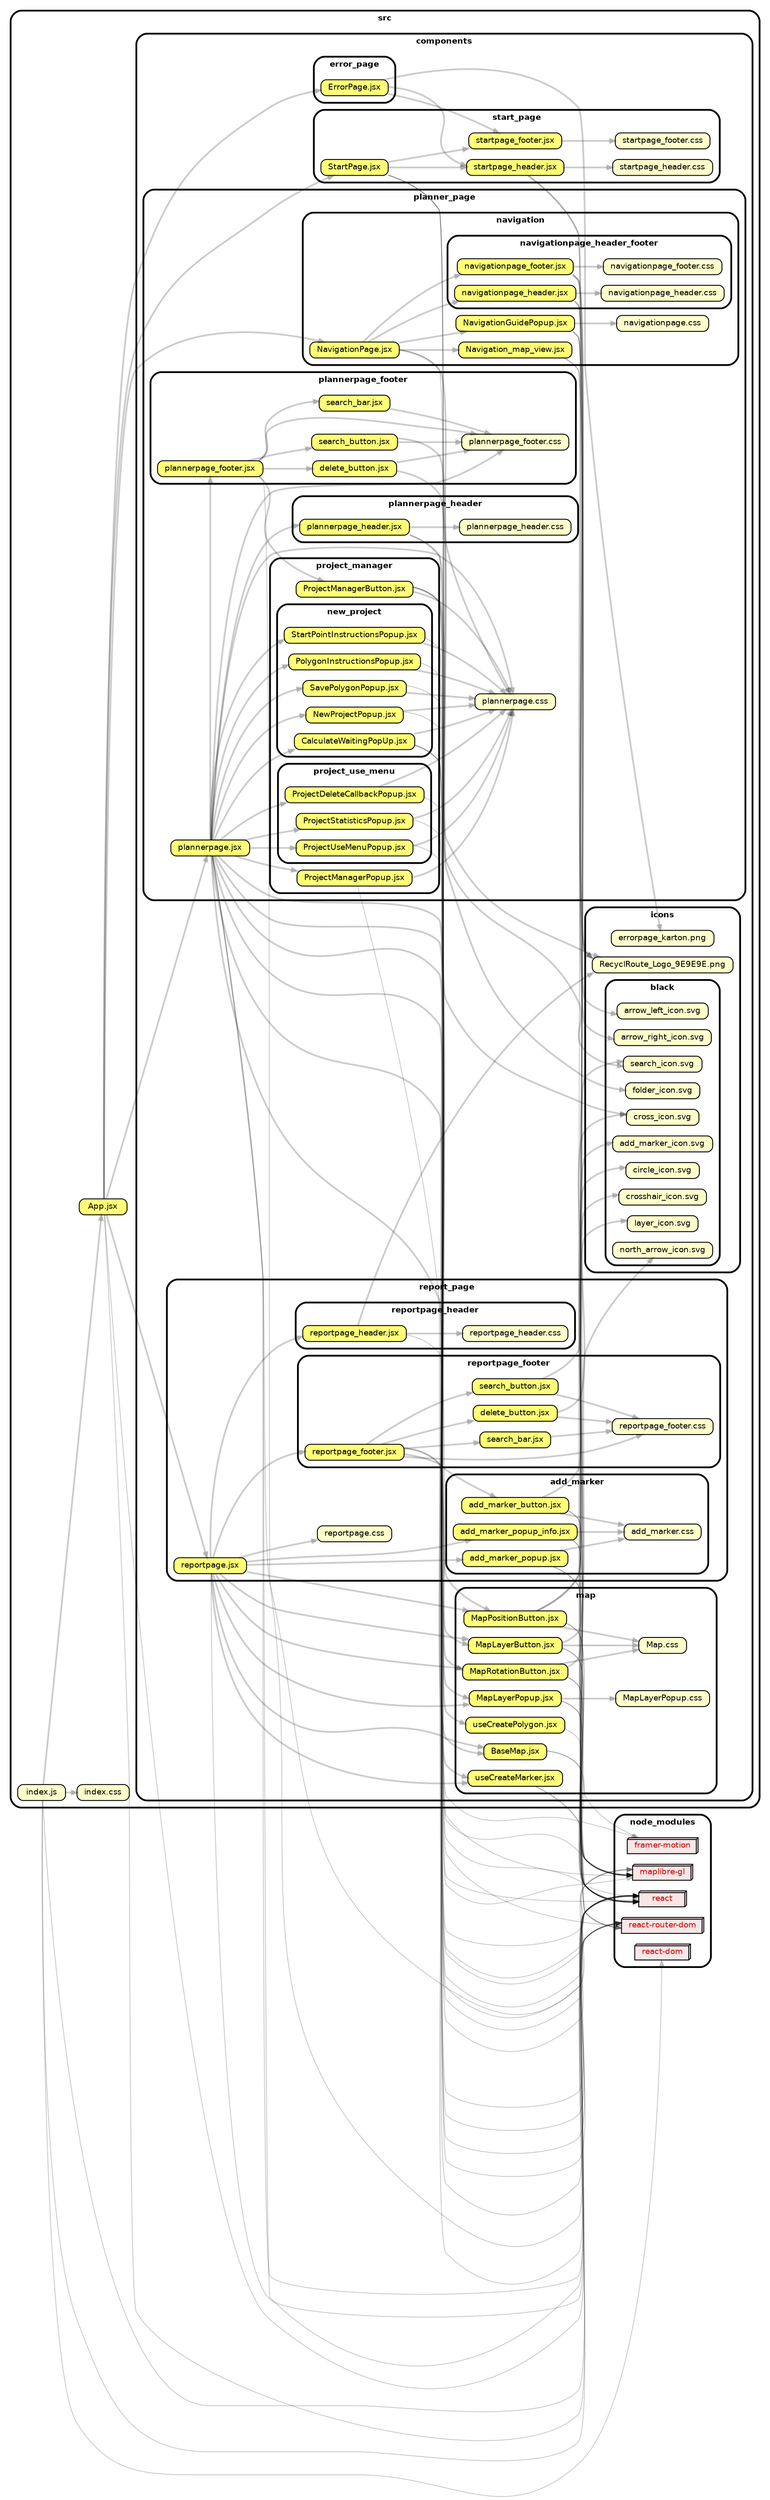 strict digraph "dependency-cruiser output"{
    rankdir="LR" splines="true" overlap="false" nodesep="0.16" ranksep="0.18" fontname="Helvetica-bold" fontsize="9" style="rounded,bold,filled" fillcolor="#ffffff" compound="true"
    node [shape="box" style="rounded, filled" height="0.2" color="black" fillcolor="#ffffcc" fontcolor="black" fontname="Helvetica" fontsize="9"]
    edge [arrowhead="normal" arrowsize="0.6" penwidth="2.0" color="#00000033" fontname="Helvetica" fontsize="9"]

    subgraph "cluster_node_modules" {label="node_modules" "node_modules/framer-motion" [label=<framer-motion> tooltip="framer-motion" URL="https://www.npmjs.com/package/framer-motion" shape="box3d" fillcolor="#c40b0a1a" fontcolor="#c40b0a"] }
    subgraph "cluster_node_modules" {label="node_modules" "node_modules/maplibre-gl" [label=<maplibre-gl> tooltip="maplibre-gl" URL="https://www.npmjs.com/package/maplibre-gl" shape="box3d" fillcolor="#c40b0a1a" fontcolor="#c40b0a"] }
    subgraph "cluster_node_modules" {label="node_modules" "node_modules/react" [label=<react> tooltip="react" URL="https://www.npmjs.com/package/react" shape="box3d" fillcolor="#c40b0a1a" fontcolor="#c40b0a"] }
    subgraph "cluster_node_modules" {label="node_modules" "node_modules/react-dom" [label=<react-dom> tooltip="react-dom" URL="https://www.npmjs.com/package/react-dom" shape="box3d" fillcolor="#c40b0a1a" fontcolor="#c40b0a"] }
    subgraph "cluster_node_modules" {label="node_modules" "node_modules/react-router-dom" [label=<react-router-dom> tooltip="react-router-dom" URL="https://www.npmjs.com/package/react-router-dom" shape="box3d" fillcolor="#c40b0a1a" fontcolor="#c40b0a"] }
    subgraph "cluster_src" {label="src" "src/App.jsx" [label=<App.jsx> tooltip="App.jsx" URL="src/App.jsx" fillcolor="#ffff77"] }
    "src/App.jsx" -> "src/components/error_page/ErrorPage.jsx"
    "src/App.jsx" -> "src/components/planner_page/navigation/NavigationPage.jsx"
    "src/App.jsx" -> "src/components/planner_page/plannerpage.jsx"
    "src/App.jsx" -> "src/components/report_page/reportpage.jsx"
    "src/App.jsx" -> "src/components/start_page/StartPage.jsx"
    "src/App.jsx" -> "node_modules/react" [penwidth="1.0"]
    "src/App.jsx" -> "node_modules/react-router-dom" [penwidth="1.0"]
    subgraph "cluster_src" {label="src" subgraph "cluster_src/components" {label="components" subgraph "cluster_src/components/error_page" {label="error_page" "src/components/error_page/ErrorPage.jsx" [label=<ErrorPage.jsx> tooltip="ErrorPage.jsx" URL="src/components/error_page/ErrorPage.jsx" fillcolor="#ffff77"] } } }
    "src/components/error_page/ErrorPage.jsx" -> "src/components/icons/errorpage_karton.png"
    "src/components/error_page/ErrorPage.jsx" -> "src/components/start_page/startpage_footer.jsx"
    "src/components/error_page/ErrorPage.jsx" -> "src/components/start_page/startpage_header.jsx"
    subgraph "cluster_src" {label="src" subgraph "cluster_src/components" {label="components" subgraph "cluster_src/components/icons" {label="icons" "src/components/icons/RecyclRoute_Logo_9E9E9E.png" [label=<RecyclRoute_Logo_9E9E9E.png> tooltip="RecyclRoute_Logo_9E9E9E.png" URL="src/components/icons/RecyclRoute_Logo_9E9E9E.png" ] } } }
    subgraph "cluster_src" {label="src" subgraph "cluster_src/components" {label="components" subgraph "cluster_src/components/icons" {label="icons" subgraph "cluster_src/components/icons/black" {label="black" "src/components/icons/black/add_marker_icon.svg" [label=<add_marker_icon.svg> tooltip="add_marker_icon.svg" URL="src/components/icons/black/add_marker_icon.svg" ] } } } }
    subgraph "cluster_src" {label="src" subgraph "cluster_src/components" {label="components" subgraph "cluster_src/components/icons" {label="icons" subgraph "cluster_src/components/icons/black" {label="black" "src/components/icons/black/arrow_left_icon.svg" [label=<arrow_left_icon.svg> tooltip="arrow_left_icon.svg" URL="src/components/icons/black/arrow_left_icon.svg" ] } } } }
    subgraph "cluster_src" {label="src" subgraph "cluster_src/components" {label="components" subgraph "cluster_src/components/icons" {label="icons" subgraph "cluster_src/components/icons/black" {label="black" "src/components/icons/black/arrow_right_icon.svg" [label=<arrow_right_icon.svg> tooltip="arrow_right_icon.svg" URL="src/components/icons/black/arrow_right_icon.svg" ] } } } }
    subgraph "cluster_src" {label="src" subgraph "cluster_src/components" {label="components" subgraph "cluster_src/components/icons" {label="icons" subgraph "cluster_src/components/icons/black" {label="black" "src/components/icons/black/circle_icon.svg" [label=<circle_icon.svg> tooltip="circle_icon.svg" URL="src/components/icons/black/circle_icon.svg" ] } } } }
    subgraph "cluster_src" {label="src" subgraph "cluster_src/components" {label="components" subgraph "cluster_src/components/icons" {label="icons" subgraph "cluster_src/components/icons/black" {label="black" "src/components/icons/black/cross_icon.svg" [label=<cross_icon.svg> tooltip="cross_icon.svg" URL="src/components/icons/black/cross_icon.svg" ] } } } }
    subgraph "cluster_src" {label="src" subgraph "cluster_src/components" {label="components" subgraph "cluster_src/components/icons" {label="icons" subgraph "cluster_src/components/icons/black" {label="black" "src/components/icons/black/crosshair_icon.svg" [label=<crosshair_icon.svg> tooltip="crosshair_icon.svg" URL="src/components/icons/black/crosshair_icon.svg" ] } } } }
    subgraph "cluster_src" {label="src" subgraph "cluster_src/components" {label="components" subgraph "cluster_src/components/icons" {label="icons" subgraph "cluster_src/components/icons/black" {label="black" "src/components/icons/black/folder_icon.svg" [label=<folder_icon.svg> tooltip="folder_icon.svg" URL="src/components/icons/black/folder_icon.svg" ] } } } }
    subgraph "cluster_src" {label="src" subgraph "cluster_src/components" {label="components" subgraph "cluster_src/components/icons" {label="icons" subgraph "cluster_src/components/icons/black" {label="black" "src/components/icons/black/layer_icon.svg" [label=<layer_icon.svg> tooltip="layer_icon.svg" URL="src/components/icons/black/layer_icon.svg" ] } } } }
    subgraph "cluster_src" {label="src" subgraph "cluster_src/components" {label="components" subgraph "cluster_src/components/icons" {label="icons" subgraph "cluster_src/components/icons/black" {label="black" "src/components/icons/black/north_arrow_icon.svg" [label=<north_arrow_icon.svg> tooltip="north_arrow_icon.svg" URL="src/components/icons/black/north_arrow_icon.svg" ] } } } }
    subgraph "cluster_src" {label="src" subgraph "cluster_src/components" {label="components" subgraph "cluster_src/components/icons" {label="icons" subgraph "cluster_src/components/icons/black" {label="black" "src/components/icons/black/search_icon.svg" [label=<search_icon.svg> tooltip="search_icon.svg" URL="src/components/icons/black/search_icon.svg" ] } } } }
    subgraph "cluster_src" {label="src" subgraph "cluster_src/components" {label="components" subgraph "cluster_src/components/icons" {label="icons" "src/components/icons/errorpage_karton.png" [label=<errorpage_karton.png> tooltip="errorpage_karton.png" URL="src/components/icons/errorpage_karton.png" ] } } }
    subgraph "cluster_src" {label="src" subgraph "cluster_src/components" {label="components" subgraph "cluster_src/components/map" {label="map" "src/components/map/BaseMap.jsx" [label=<BaseMap.jsx> tooltip="BaseMap.jsx" URL="src/components/map/BaseMap.jsx" fillcolor="#ffff77"] } } }
    "src/components/map/BaseMap.jsx" -> "node_modules/maplibre-gl" [penwidth="1.0"]
    "src/components/map/BaseMap.jsx" -> "node_modules/react" [penwidth="1.0"]
    subgraph "cluster_src" {label="src" subgraph "cluster_src/components" {label="components" subgraph "cluster_src/components/map" {label="map" "src/components/map/Map.css" [label=<Map.css> tooltip="Map.css" URL="src/components/map/Map.css" ] } } }
    subgraph "cluster_src" {label="src" subgraph "cluster_src/components" {label="components" subgraph "cluster_src/components/map" {label="map" "src/components/map/MapLayerButton.jsx" [label=<MapLayerButton.jsx> tooltip="MapLayerButton.jsx" URL="src/components/map/MapLayerButton.jsx" fillcolor="#ffff77"] } } }
    "src/components/map/MapLayerButton.jsx" -> "src/components/icons/black/layer_icon.svg"
    "src/components/map/MapLayerButton.jsx" -> "src/components/map/Map.css"
    "src/components/map/MapLayerButton.jsx" -> "node_modules/maplibre-gl" [penwidth="1.0"]
    "src/components/map/MapLayerButton.jsx" -> "node_modules/react" [penwidth="1.0"]
    subgraph "cluster_src" {label="src" subgraph "cluster_src/components" {label="components" subgraph "cluster_src/components/map" {label="map" "src/components/map/MapLayerPopup.css" [label=<MapLayerPopup.css> tooltip="MapLayerPopup.css" URL="src/components/map/MapLayerPopup.css" ] } } }
    subgraph "cluster_src" {label="src" subgraph "cluster_src/components" {label="components" subgraph "cluster_src/components/map" {label="map" "src/components/map/MapLayerPopup.jsx" [label=<MapLayerPopup.jsx> tooltip="MapLayerPopup.jsx" URL="src/components/map/MapLayerPopup.jsx" fillcolor="#ffff77"] } } }
    "src/components/map/MapLayerPopup.jsx" -> "src/components/map/MapLayerPopup.css"
    "src/components/map/MapLayerPopup.jsx" -> "node_modules/maplibre-gl" [penwidth="1.0"]
    "src/components/map/MapLayerPopup.jsx" -> "node_modules/react" [penwidth="1.0"]
    subgraph "cluster_src" {label="src" subgraph "cluster_src/components" {label="components" subgraph "cluster_src/components/map" {label="map" "src/components/map/MapPositionButton.jsx" [label=<MapPositionButton.jsx> tooltip="MapPositionButton.jsx" URL="src/components/map/MapPositionButton.jsx" fillcolor="#ffff77"] } } }
    "src/components/map/MapPositionButton.jsx" -> "src/components/icons/black/circle_icon.svg"
    "src/components/map/MapPositionButton.jsx" -> "src/components/icons/black/crosshair_icon.svg"
    "src/components/map/MapPositionButton.jsx" -> "src/components/map/Map.css"
    "src/components/map/MapPositionButton.jsx" -> "node_modules/maplibre-gl" [penwidth="1.0"]
    "src/components/map/MapPositionButton.jsx" -> "node_modules/react" [penwidth="1.0"]
    subgraph "cluster_src" {label="src" subgraph "cluster_src/components" {label="components" subgraph "cluster_src/components/map" {label="map" "src/components/map/MapRotationButton.jsx" [label=<MapRotationButton.jsx> tooltip="MapRotationButton.jsx" URL="src/components/map/MapRotationButton.jsx" fillcolor="#ffff77"] } } }
    "src/components/map/MapRotationButton.jsx" -> "src/components/icons/black/north_arrow_icon.svg"
    "src/components/map/MapRotationButton.jsx" -> "src/components/map/Map.css"
    "src/components/map/MapRotationButton.jsx" -> "node_modules/maplibre-gl" [penwidth="1.0"]
    "src/components/map/MapRotationButton.jsx" -> "node_modules/react" [penwidth="1.0"]
    subgraph "cluster_src" {label="src" subgraph "cluster_src/components" {label="components" subgraph "cluster_src/components/map" {label="map" "src/components/map/useCreateMarker.jsx" [label=<useCreateMarker.jsx> tooltip="useCreateMarker.jsx" URL="src/components/map/useCreateMarker.jsx" fillcolor="#ffff77"] } } }
    "src/components/map/useCreateMarker.jsx" -> "node_modules/maplibre-gl" [penwidth="1.0"]
    "src/components/map/useCreateMarker.jsx" -> "node_modules/react" [penwidth="1.0"]
    subgraph "cluster_src" {label="src" subgraph "cluster_src/components" {label="components" subgraph "cluster_src/components/map" {label="map" "src/components/map/useCreatePolygon.jsx" [label=<useCreatePolygon.jsx> tooltip="useCreatePolygon.jsx" URL="src/components/map/useCreatePolygon.jsx" fillcolor="#ffff77"] } } }
    "src/components/map/useCreatePolygon.jsx" -> "node_modules/react" [penwidth="1.0"]
    subgraph "cluster_src" {label="src" subgraph "cluster_src/components" {label="components" subgraph "cluster_src/components/planner_page" {label="planner_page" subgraph "cluster_src/components/planner_page/navigation" {label="navigation" "src/components/planner_page/navigation/NavigationGuidePopup.jsx" [label=<NavigationGuidePopup.jsx> tooltip="NavigationGuidePopup.jsx" URL="src/components/planner_page/navigation/NavigationGuidePopup.jsx" fillcolor="#ffff77"] } } } }
    "src/components/planner_page/navigation/NavigationGuidePopup.jsx" -> "src/components/planner_page/navigation/navigationpage.css"
    "src/components/planner_page/navigation/NavigationGuidePopup.jsx" -> "node_modules/framer-motion" [penwidth="1.0"]
    "src/components/planner_page/navigation/NavigationGuidePopup.jsx" -> "node_modules/react" [penwidth="1.0"]
    "src/components/planner_page/navigation/NavigationGuidePopup.jsx" -> "node_modules/react-router-dom" [penwidth="1.0"]
    subgraph "cluster_src" {label="src" subgraph "cluster_src/components" {label="components" subgraph "cluster_src/components/planner_page" {label="planner_page" subgraph "cluster_src/components/planner_page/navigation" {label="navigation" "src/components/planner_page/navigation/NavigationPage.jsx" [label=<NavigationPage.jsx> tooltip="NavigationPage.jsx" URL="src/components/planner_page/navigation/NavigationPage.jsx" fillcolor="#ffff77"] } } } }
    "src/components/planner_page/navigation/NavigationPage.jsx" -> "src/components/planner_page/plannerpage.css"
    "src/components/planner_page/navigation/NavigationPage.jsx" -> "src/components/planner_page/navigation/Navigation_map_view.jsx"
    "src/components/planner_page/navigation/NavigationPage.jsx" -> "src/components/planner_page/navigation/NavigationGuidePopup.jsx"
    "src/components/planner_page/navigation/NavigationPage.jsx" -> "src/components/planner_page/navigation/navigationpage_header_footer/navigationpage_footer.jsx"
    "src/components/planner_page/navigation/NavigationPage.jsx" -> "src/components/planner_page/navigation/navigationpage_header_footer/navigationpage_header.jsx"
    "src/components/planner_page/navigation/NavigationPage.jsx" -> "node_modules/react" [penwidth="1.0"]
    subgraph "cluster_src" {label="src" subgraph "cluster_src/components" {label="components" subgraph "cluster_src/components/planner_page" {label="planner_page" subgraph "cluster_src/components/planner_page/navigation" {label="navigation" "src/components/planner_page/navigation/Navigation_map_view.jsx" [label=<Navigation_map_view.jsx> tooltip="Navigation_map_view.jsx" URL="src/components/planner_page/navigation/Navigation_map_view.jsx" fillcolor="#ffff77"] } } } }
    "src/components/planner_page/navigation/Navigation_map_view.jsx" -> "node_modules/maplibre-gl" [penwidth="1.0"]
    "src/components/planner_page/navigation/Navigation_map_view.jsx" -> "node_modules/react" [penwidth="1.0"]
    subgraph "cluster_src" {label="src" subgraph "cluster_src/components" {label="components" subgraph "cluster_src/components/planner_page" {label="planner_page" subgraph "cluster_src/components/planner_page/navigation" {label="navigation" "src/components/planner_page/navigation/navigationpage.css" [label=<navigationpage.css> tooltip="navigationpage.css" URL="src/components/planner_page/navigation/navigationpage.css" ] } } } }
    subgraph "cluster_src" {label="src" subgraph "cluster_src/components" {label="components" subgraph "cluster_src/components/planner_page" {label="planner_page" subgraph "cluster_src/components/planner_page/navigation" {label="navigation" subgraph "cluster_src/components/planner_page/navigation/navigationpage_header_footer" {label="navigationpage_header_footer" "src/components/planner_page/navigation/navigationpage_header_footer/navigationpage_footer.css" [label=<navigationpage_footer.css> tooltip="navigationpage_footer.css" URL="src/components/planner_page/navigation/navigationpage_header_footer/navigationpage_footer.css" ] } } } } }
    subgraph "cluster_src" {label="src" subgraph "cluster_src/components" {label="components" subgraph "cluster_src/components/planner_page" {label="planner_page" subgraph "cluster_src/components/planner_page/navigation" {label="navigation" subgraph "cluster_src/components/planner_page/navigation/navigationpage_header_footer" {label="navigationpage_header_footer" "src/components/planner_page/navigation/navigationpage_header_footer/navigationpage_footer.jsx" [label=<navigationpage_footer.jsx> tooltip="navigationpage_footer.jsx" URL="src/components/planner_page/navigation/navigationpage_header_footer/navigationpage_footer.jsx" fillcolor="#ffff77"] } } } } }
    "src/components/planner_page/navigation/navigationpage_header_footer/navigationpage_footer.jsx" -> "src/components/icons/black/arrow_left_icon.svg"
    "src/components/planner_page/navigation/navigationpage_header_footer/navigationpage_footer.jsx" -> "src/components/icons/black/arrow_right_icon.svg"
    "src/components/planner_page/navigation/navigationpage_header_footer/navigationpage_footer.jsx" -> "src/components/planner_page/navigation/navigationpage_header_footer/navigationpage_footer.css"
    subgraph "cluster_src" {label="src" subgraph "cluster_src/components" {label="components" subgraph "cluster_src/components/planner_page" {label="planner_page" subgraph "cluster_src/components/planner_page/navigation" {label="navigation" subgraph "cluster_src/components/planner_page/navigation/navigationpage_header_footer" {label="navigationpage_header_footer" "src/components/planner_page/navigation/navigationpage_header_footer/navigationpage_header.css" [label=<navigationpage_header.css> tooltip="navigationpage_header.css" URL="src/components/planner_page/navigation/navigationpage_header_footer/navigationpage_header.css" ] } } } } }
    subgraph "cluster_src" {label="src" subgraph "cluster_src/components" {label="components" subgraph "cluster_src/components/planner_page" {label="planner_page" subgraph "cluster_src/components/planner_page/navigation" {label="navigation" subgraph "cluster_src/components/planner_page/navigation/navigationpage_header_footer" {label="navigationpage_header_footer" "src/components/planner_page/navigation/navigationpage_header_footer/navigationpage_header.jsx" [label=<navigationpage_header.jsx> tooltip="navigationpage_header.jsx" URL="src/components/planner_page/navigation/navigationpage_header_footer/navigationpage_header.jsx" fillcolor="#ffff77"] } } } } }
    "src/components/planner_page/navigation/navigationpage_header_footer/navigationpage_header.jsx" -> "src/components/icons/RecyclRoute_Logo_9E9E9E.png"
    "src/components/planner_page/navigation/navigationpage_header_footer/navigationpage_header.jsx" -> "src/components/planner_page/navigation/navigationpage_header_footer/navigationpage_header.css"
    "src/components/planner_page/navigation/navigationpage_header_footer/navigationpage_header.jsx" -> "node_modules/react-router-dom" [penwidth="1.0"]
    subgraph "cluster_src" {label="src" subgraph "cluster_src/components" {label="components" subgraph "cluster_src/components/planner_page" {label="planner_page" "src/components/planner_page/plannerpage.css" [label=<plannerpage.css> tooltip="plannerpage.css" URL="src/components/planner_page/plannerpage.css" ] } } }
    subgraph "cluster_src" {label="src" subgraph "cluster_src/components" {label="components" subgraph "cluster_src/components/planner_page" {label="planner_page" "src/components/planner_page/plannerpage.jsx" [label=<plannerpage.jsx> tooltip="plannerpage.jsx" URL="src/components/planner_page/plannerpage.jsx" fillcolor="#ffff77"] } } }
    "src/components/planner_page/plannerpage.jsx" -> "src/components/map/BaseMap.jsx"
    "src/components/planner_page/plannerpage.jsx" -> "src/components/map/MapLayerButton.jsx"
    "src/components/planner_page/plannerpage.jsx" -> "src/components/map/MapLayerPopup.jsx"
    "src/components/planner_page/plannerpage.jsx" -> "src/components/map/MapPositionButton.jsx"
    "src/components/planner_page/plannerpage.jsx" -> "src/components/map/MapRotationButton.jsx"
    "src/components/planner_page/plannerpage.jsx" -> "src/components/map/useCreatePolygon.jsx"
    "src/components/planner_page/plannerpage.jsx" -> "src/components/planner_page/plannerpage_footer/plannerpage_footer.css"
    "src/components/planner_page/plannerpage.jsx" -> "src/components/planner_page/plannerpage_footer/plannerpage_footer.jsx"
    "src/components/planner_page/plannerpage.jsx" -> "src/components/planner_page/plannerpage_header/plannerpage_header.jsx"
    "src/components/planner_page/plannerpage.jsx" -> "src/components/planner_page/plannerpage.css"
    "src/components/planner_page/plannerpage.jsx" -> "src/components/planner_page/project_manager/new_project/CalculateWaitingPopUp.jsx"
    "src/components/planner_page/plannerpage.jsx" -> "src/components/planner_page/project_manager/new_project/NewProjectPopup.jsx"
    "src/components/planner_page/plannerpage.jsx" -> "src/components/planner_page/project_manager/new_project/PolygonInstructionsPopup.jsx"
    "src/components/planner_page/plannerpage.jsx" -> "src/components/planner_page/project_manager/new_project/SavePolygonPopup.jsx"
    "src/components/planner_page/plannerpage.jsx" -> "src/components/planner_page/project_manager/new_project/StartPointInstructionsPopup.jsx"
    "src/components/planner_page/plannerpage.jsx" -> "src/components/planner_page/project_manager/project_use_menu/ProjectDeleteCallbackPopup.jsx"
    "src/components/planner_page/plannerpage.jsx" -> "src/components/planner_page/project_manager/project_use_menu/ProjectStatisticsPopup.jsx"
    "src/components/planner_page/plannerpage.jsx" -> "src/components/planner_page/project_manager/project_use_menu/ProjectUseMenuPopup.jsx"
    "src/components/planner_page/plannerpage.jsx" -> "src/components/planner_page/project_manager/ProjectManagerPopup.jsx"
    "src/components/planner_page/plannerpage.jsx" -> "node_modules/maplibre-gl" [penwidth="1.0"]
    "src/components/planner_page/plannerpage.jsx" -> "node_modules/react" [penwidth="1.0"]
    "src/components/planner_page/plannerpage.jsx" -> "node_modules/react-router-dom" [penwidth="1.0"]
    subgraph "cluster_src" {label="src" subgraph "cluster_src/components" {label="components" subgraph "cluster_src/components/planner_page" {label="planner_page" subgraph "cluster_src/components/planner_page/plannerpage_footer" {label="plannerpage_footer" "src/components/planner_page/plannerpage_footer/delete_button.jsx" [label=<delete_button.jsx> tooltip="delete_button.jsx" URL="src/components/planner_page/plannerpage_footer/delete_button.jsx" fillcolor="#ffff77"] } } } }
    "src/components/planner_page/plannerpage_footer/delete_button.jsx" -> "src/components/icons/black/cross_icon.svg"
    "src/components/planner_page/plannerpage_footer/delete_button.jsx" -> "src/components/planner_page/plannerpage_footer/plannerpage_footer.css"
    subgraph "cluster_src" {label="src" subgraph "cluster_src/components" {label="components" subgraph "cluster_src/components/planner_page" {label="planner_page" subgraph "cluster_src/components/planner_page/plannerpage_footer" {label="plannerpage_footer" "src/components/planner_page/plannerpage_footer/plannerpage_footer.css" [label=<plannerpage_footer.css> tooltip="plannerpage_footer.css" URL="src/components/planner_page/plannerpage_footer/plannerpage_footer.css" ] } } } }
    subgraph "cluster_src" {label="src" subgraph "cluster_src/components" {label="components" subgraph "cluster_src/components/planner_page" {label="planner_page" subgraph "cluster_src/components/planner_page/plannerpage_footer" {label="plannerpage_footer" "src/components/planner_page/plannerpage_footer/plannerpage_footer.jsx" [label=<plannerpage_footer.jsx> tooltip="plannerpage_footer.jsx" URL="src/components/planner_page/plannerpage_footer/plannerpage_footer.jsx" fillcolor="#ffff77"] } } } }
    "src/components/planner_page/plannerpage_footer/plannerpage_footer.jsx" -> "src/components/planner_page/project_manager/ProjectManagerButton.jsx"
    "src/components/planner_page/plannerpage_footer/plannerpage_footer.jsx" -> "src/components/planner_page/plannerpage_footer/delete_button.jsx"
    "src/components/planner_page/plannerpage_footer/plannerpage_footer.jsx" -> "src/components/planner_page/plannerpage_footer/plannerpage_footer.css"
    "src/components/planner_page/plannerpage_footer/plannerpage_footer.jsx" -> "src/components/planner_page/plannerpage_footer/search_bar.jsx"
    "src/components/planner_page/plannerpage_footer/plannerpage_footer.jsx" -> "src/components/planner_page/plannerpage_footer/search_button.jsx"
    "src/components/planner_page/plannerpage_footer/plannerpage_footer.jsx" -> "node_modules/react" [penwidth="1.0"]
    subgraph "cluster_src" {label="src" subgraph "cluster_src/components" {label="components" subgraph "cluster_src/components/planner_page" {label="planner_page" subgraph "cluster_src/components/planner_page/plannerpage_footer" {label="plannerpage_footer" "src/components/planner_page/plannerpage_footer/search_bar.jsx" [label=<search_bar.jsx> tooltip="search_bar.jsx" URL="src/components/planner_page/plannerpage_footer/search_bar.jsx" fillcolor="#ffff77"] } } } }
    "src/components/planner_page/plannerpage_footer/search_bar.jsx" -> "src/components/planner_page/plannerpage_footer/plannerpage_footer.css"
    subgraph "cluster_src" {label="src" subgraph "cluster_src/components" {label="components" subgraph "cluster_src/components/planner_page" {label="planner_page" subgraph "cluster_src/components/planner_page/plannerpage_footer" {label="plannerpage_footer" "src/components/planner_page/plannerpage_footer/search_button.jsx" [label=<search_button.jsx> tooltip="search_button.jsx" URL="src/components/planner_page/plannerpage_footer/search_button.jsx" fillcolor="#ffff77"] } } } }
    "src/components/planner_page/plannerpage_footer/search_button.jsx" -> "src/components/icons/black/search_icon.svg"
    "src/components/planner_page/plannerpage_footer/search_button.jsx" -> "src/components/planner_page/plannerpage_footer/plannerpage_footer.css"
    subgraph "cluster_src" {label="src" subgraph "cluster_src/components" {label="components" subgraph "cluster_src/components/planner_page" {label="planner_page" subgraph "cluster_src/components/planner_page/plannerpage_header" {label="plannerpage_header" "src/components/planner_page/plannerpage_header/plannerpage_header.css" [label=<plannerpage_header.css> tooltip="plannerpage_header.css" URL="src/components/planner_page/plannerpage_header/plannerpage_header.css" ] } } } }
    subgraph "cluster_src" {label="src" subgraph "cluster_src/components" {label="components" subgraph "cluster_src/components/planner_page" {label="planner_page" subgraph "cluster_src/components/planner_page/plannerpage_header" {label="plannerpage_header" "src/components/planner_page/plannerpage_header/plannerpage_header.jsx" [label=<plannerpage_header.jsx> tooltip="plannerpage_header.jsx" URL="src/components/planner_page/plannerpage_header/plannerpage_header.jsx" fillcolor="#ffff77"] } } } }
    "src/components/planner_page/plannerpage_header/plannerpage_header.jsx" -> "src/components/icons/RecyclRoute_Logo_9E9E9E.png"
    "src/components/planner_page/plannerpage_header/plannerpage_header.jsx" -> "src/components/planner_page/plannerpage_header/plannerpage_header.css"
    "src/components/planner_page/plannerpage_header/plannerpage_header.jsx" -> "node_modules/react-router-dom" [penwidth="1.0"]
    subgraph "cluster_src" {label="src" subgraph "cluster_src/components" {label="components" subgraph "cluster_src/components/planner_page" {label="planner_page" subgraph "cluster_src/components/planner_page/project_manager" {label="project_manager" "src/components/planner_page/project_manager/ProjectManagerButton.jsx" [label=<ProjectManagerButton.jsx> tooltip="ProjectManagerButton.jsx" URL="src/components/planner_page/project_manager/ProjectManagerButton.jsx" fillcolor="#ffff77"] } } } }
    "src/components/planner_page/project_manager/ProjectManagerButton.jsx" -> "src/components/icons/black/folder_icon.svg"
    "src/components/planner_page/project_manager/ProjectManagerButton.jsx" -> "src/components/planner_page/plannerpage.css"
    "src/components/planner_page/project_manager/ProjectManagerButton.jsx" -> "node_modules/maplibre-gl" [penwidth="1.0"]
    "src/components/planner_page/project_manager/ProjectManagerButton.jsx" -> "node_modules/react" [penwidth="1.0"]
    subgraph "cluster_src" {label="src" subgraph "cluster_src/components" {label="components" subgraph "cluster_src/components/planner_page" {label="planner_page" subgraph "cluster_src/components/planner_page/project_manager" {label="project_manager" "src/components/planner_page/project_manager/ProjectManagerPopup.jsx" [label=<ProjectManagerPopup.jsx> tooltip="ProjectManagerPopup.jsx" URL="src/components/planner_page/project_manager/ProjectManagerPopup.jsx" fillcolor="#ffff77"] } } } }
    "src/components/planner_page/project_manager/ProjectManagerPopup.jsx" -> "src/components/planner_page/plannerpage.css"
    "src/components/planner_page/project_manager/ProjectManagerPopup.jsx" -> "node_modules/react" [penwidth="1.0"]
    subgraph "cluster_src" {label="src" subgraph "cluster_src/components" {label="components" subgraph "cluster_src/components/planner_page" {label="planner_page" subgraph "cluster_src/components/planner_page/project_manager" {label="project_manager" subgraph "cluster_src/components/planner_page/project_manager/new_project" {label="new_project" "src/components/planner_page/project_manager/new_project/CalculateWaitingPopUp.jsx" [label=<CalculateWaitingPopUp.jsx> tooltip="CalculateWaitingPopUp.jsx" URL="src/components/planner_page/project_manager/new_project/CalculateWaitingPopUp.jsx" fillcolor="#ffff77"] } } } } }
    "src/components/planner_page/project_manager/new_project/CalculateWaitingPopUp.jsx" -> "src/components/planner_page/plannerpage.css"
    "src/components/planner_page/project_manager/new_project/CalculateWaitingPopUp.jsx" -> "node_modules/maplibre-gl" [penwidth="1.0"]
    "src/components/planner_page/project_manager/new_project/CalculateWaitingPopUp.jsx" -> "node_modules/react" [penwidth="1.0"]
    "src/components/planner_page/project_manager/new_project/CalculateWaitingPopUp.jsx" -> "node_modules/react-router-dom" [penwidth="1.0"]
    subgraph "cluster_src" {label="src" subgraph "cluster_src/components" {label="components" subgraph "cluster_src/components/planner_page" {label="planner_page" subgraph "cluster_src/components/planner_page/project_manager" {label="project_manager" subgraph "cluster_src/components/planner_page/project_manager/new_project" {label="new_project" "src/components/planner_page/project_manager/new_project/NewProjectPopup.jsx" [label=<NewProjectPopup.jsx> tooltip="NewProjectPopup.jsx" URL="src/components/planner_page/project_manager/new_project/NewProjectPopup.jsx" fillcolor="#ffff77"] } } } } }
    "src/components/planner_page/project_manager/new_project/NewProjectPopup.jsx" -> "src/components/planner_page/plannerpage.css"
    "src/components/planner_page/project_manager/new_project/NewProjectPopup.jsx" -> "node_modules/react" [penwidth="1.0"]
    subgraph "cluster_src" {label="src" subgraph "cluster_src/components" {label="components" subgraph "cluster_src/components/planner_page" {label="planner_page" subgraph "cluster_src/components/planner_page/project_manager" {label="project_manager" subgraph "cluster_src/components/planner_page/project_manager/new_project" {label="new_project" "src/components/planner_page/project_manager/new_project/PolygonInstructionsPopup.jsx" [label=<PolygonInstructionsPopup.jsx> tooltip="PolygonInstructionsPopup.jsx" URL="src/components/planner_page/project_manager/new_project/PolygonInstructionsPopup.jsx" fillcolor="#ffff77"] } } } } }
    "src/components/planner_page/project_manager/new_project/PolygonInstructionsPopup.jsx" -> "src/components/planner_page/plannerpage.css"
    "src/components/planner_page/project_manager/new_project/PolygonInstructionsPopup.jsx" -> "node_modules/maplibre-gl" [penwidth="1.0"]
    subgraph "cluster_src" {label="src" subgraph "cluster_src/components" {label="components" subgraph "cluster_src/components/planner_page" {label="planner_page" subgraph "cluster_src/components/planner_page/project_manager" {label="project_manager" subgraph "cluster_src/components/planner_page/project_manager/new_project" {label="new_project" "src/components/planner_page/project_manager/new_project/SavePolygonPopup.jsx" [label=<SavePolygonPopup.jsx> tooltip="SavePolygonPopup.jsx" URL="src/components/planner_page/project_manager/new_project/SavePolygonPopup.jsx" fillcolor="#ffff77"] } } } } }
    "src/components/planner_page/project_manager/new_project/SavePolygonPopup.jsx" -> "src/components/planner_page/plannerpage.css"
    "src/components/planner_page/project_manager/new_project/SavePolygonPopup.jsx" -> "node_modules/react" [penwidth="1.0"]
    subgraph "cluster_src" {label="src" subgraph "cluster_src/components" {label="components" subgraph "cluster_src/components/planner_page" {label="planner_page" subgraph "cluster_src/components/planner_page/project_manager" {label="project_manager" subgraph "cluster_src/components/planner_page/project_manager/new_project" {label="new_project" "src/components/planner_page/project_manager/new_project/StartPointInstructionsPopup.jsx" [label=<StartPointInstructionsPopup.jsx> tooltip="StartPointInstructionsPopup.jsx" URL="src/components/planner_page/project_manager/new_project/StartPointInstructionsPopup.jsx" fillcolor="#ffff77"] } } } } }
    "src/components/planner_page/project_manager/new_project/StartPointInstructionsPopup.jsx" -> "src/components/planner_page/plannerpage.css"
    "src/components/planner_page/project_manager/new_project/StartPointInstructionsPopup.jsx" -> "node_modules/maplibre-gl" [penwidth="1.0"]
    subgraph "cluster_src" {label="src" subgraph "cluster_src/components" {label="components" subgraph "cluster_src/components/planner_page" {label="planner_page" subgraph "cluster_src/components/planner_page/project_manager" {label="project_manager" subgraph "cluster_src/components/planner_page/project_manager/project_use_menu" {label="project_use_menu" "src/components/planner_page/project_manager/project_use_menu/ProjectDeleteCallbackPopup.jsx" [label=<ProjectDeleteCallbackPopup.jsx> tooltip="ProjectDeleteCallbackPopup.jsx" URL="src/components/planner_page/project_manager/project_use_menu/ProjectDeleteCallbackPopup.jsx" fillcolor="#ffff77"] } } } } }
    "src/components/planner_page/project_manager/project_use_menu/ProjectDeleteCallbackPopup.jsx" -> "src/components/planner_page/plannerpage.css"
    "src/components/planner_page/project_manager/project_use_menu/ProjectDeleteCallbackPopup.jsx" -> "node_modules/react" [penwidth="1.0"]
    subgraph "cluster_src" {label="src" subgraph "cluster_src/components" {label="components" subgraph "cluster_src/components/planner_page" {label="planner_page" subgraph "cluster_src/components/planner_page/project_manager" {label="project_manager" subgraph "cluster_src/components/planner_page/project_manager/project_use_menu" {label="project_use_menu" "src/components/planner_page/project_manager/project_use_menu/ProjectStatisticsPopup.jsx" [label=<ProjectStatisticsPopup.jsx> tooltip="ProjectStatisticsPopup.jsx" URL="src/components/planner_page/project_manager/project_use_menu/ProjectStatisticsPopup.jsx" fillcolor="#ffff77"] } } } } }
    "src/components/planner_page/project_manager/project_use_menu/ProjectStatisticsPopup.jsx" -> "src/components/planner_page/plannerpage.css"
    "src/components/planner_page/project_manager/project_use_menu/ProjectStatisticsPopup.jsx" -> "node_modules/react" [penwidth="1.0"]
    subgraph "cluster_src" {label="src" subgraph "cluster_src/components" {label="components" subgraph "cluster_src/components/planner_page" {label="planner_page" subgraph "cluster_src/components/planner_page/project_manager" {label="project_manager" subgraph "cluster_src/components/planner_page/project_manager/project_use_menu" {label="project_use_menu" "src/components/planner_page/project_manager/project_use_menu/ProjectUseMenuPopup.jsx" [label=<ProjectUseMenuPopup.jsx> tooltip="ProjectUseMenuPopup.jsx" URL="src/components/planner_page/project_manager/project_use_menu/ProjectUseMenuPopup.jsx" fillcolor="#ffff77"] } } } } }
    "src/components/planner_page/project_manager/project_use_menu/ProjectUseMenuPopup.jsx" -> "src/components/planner_page/plannerpage.css"
    "src/components/planner_page/project_manager/project_use_menu/ProjectUseMenuPopup.jsx" -> "node_modules/react" [penwidth="1.0"]
    subgraph "cluster_src" {label="src" subgraph "cluster_src/components" {label="components" subgraph "cluster_src/components/report_page" {label="report_page" subgraph "cluster_src/components/report_page/add_marker" {label="add_marker" "src/components/report_page/add_marker/add_marker.css" [label=<add_marker.css> tooltip="add_marker.css" URL="src/components/report_page/add_marker/add_marker.css" ] } } } }
    subgraph "cluster_src" {label="src" subgraph "cluster_src/components" {label="components" subgraph "cluster_src/components/report_page" {label="report_page" subgraph "cluster_src/components/report_page/add_marker" {label="add_marker" "src/components/report_page/add_marker/add_marker_button.jsx" [label=<add_marker_button.jsx> tooltip="add_marker_button.jsx" URL="src/components/report_page/add_marker/add_marker_button.jsx" fillcolor="#ffff77"] } } } }
    "src/components/report_page/add_marker/add_marker_button.jsx" -> "src/components/icons/black/add_marker_icon.svg"
    "src/components/report_page/add_marker/add_marker_button.jsx" -> "src/components/report_page/add_marker/add_marker.css"
    "src/components/report_page/add_marker/add_marker_button.jsx" -> "node_modules/maplibre-gl" [penwidth="1.0"]
    "src/components/report_page/add_marker/add_marker_button.jsx" -> "node_modules/react" [penwidth="1.0"]
    subgraph "cluster_src" {label="src" subgraph "cluster_src/components" {label="components" subgraph "cluster_src/components/report_page" {label="report_page" subgraph "cluster_src/components/report_page/add_marker" {label="add_marker" "src/components/report_page/add_marker/add_marker_popup.jsx" [label=<add_marker_popup.jsx> tooltip="add_marker_popup.jsx" URL="src/components/report_page/add_marker/add_marker_popup.jsx" fillcolor="#ffff77"] } } } }
    "src/components/report_page/add_marker/add_marker_popup.jsx" -> "src/components/report_page/add_marker/add_marker.css"
    "src/components/report_page/add_marker/add_marker_popup.jsx" -> "node_modules/maplibre-gl" [penwidth="1.0"]
    "src/components/report_page/add_marker/add_marker_popup.jsx" -> "node_modules/react" [penwidth="1.0"]
    subgraph "cluster_src" {label="src" subgraph "cluster_src/components" {label="components" subgraph "cluster_src/components/report_page" {label="report_page" subgraph "cluster_src/components/report_page/add_marker" {label="add_marker" "src/components/report_page/add_marker/add_marker_popup_info.jsx" [label=<add_marker_popup_info.jsx> tooltip="add_marker_popup_info.jsx" URL="src/components/report_page/add_marker/add_marker_popup_info.jsx" fillcolor="#ffff77"] } } } }
    "src/components/report_page/add_marker/add_marker_popup_info.jsx" -> "src/components/report_page/add_marker/add_marker.css"
    "src/components/report_page/add_marker/add_marker_popup_info.jsx" -> "node_modules/maplibre-gl" [penwidth="1.0"]
    "src/components/report_page/add_marker/add_marker_popup_info.jsx" -> "node_modules/react" [penwidth="1.0"]
    subgraph "cluster_src" {label="src" subgraph "cluster_src/components" {label="components" subgraph "cluster_src/components/report_page" {label="report_page" "src/components/report_page/reportpage.css" [label=<reportpage.css> tooltip="reportpage.css" URL="src/components/report_page/reportpage.css" ] } } }
    subgraph "cluster_src" {label="src" subgraph "cluster_src/components" {label="components" subgraph "cluster_src/components/report_page" {label="report_page" "src/components/report_page/reportpage.jsx" [label=<reportpage.jsx> tooltip="reportpage.jsx" URL="src/components/report_page/reportpage.jsx" fillcolor="#ffff77"] } } }
    "src/components/report_page/reportpage.jsx" -> "src/components/map/BaseMap.jsx"
    "src/components/report_page/reportpage.jsx" -> "src/components/map/MapLayerButton.jsx"
    "src/components/report_page/reportpage.jsx" -> "src/components/map/MapLayerPopup.jsx"
    "src/components/report_page/reportpage.jsx" -> "src/components/map/MapPositionButton.jsx"
    "src/components/report_page/reportpage.jsx" -> "src/components/map/MapRotationButton.jsx"
    "src/components/report_page/reportpage.jsx" -> "src/components/map/useCreateMarker.jsx"
    "src/components/report_page/reportpage.jsx" -> "src/components/report_page/add_marker/add_marker_popup_info.jsx"
    "src/components/report_page/reportpage.jsx" -> "src/components/report_page/add_marker/add_marker_popup.jsx"
    "src/components/report_page/reportpage.jsx" -> "src/components/report_page/reportpage_footer/reportpage_footer.jsx"
    "src/components/report_page/reportpage.jsx" -> "src/components/report_page/reportpage_header/reportpage_header.jsx"
    "src/components/report_page/reportpage.jsx" -> "src/components/report_page/reportpage.css"
    "src/components/report_page/reportpage.jsx" -> "node_modules/react" [penwidth="1.0"]
    subgraph "cluster_src" {label="src" subgraph "cluster_src/components" {label="components" subgraph "cluster_src/components/report_page" {label="report_page" subgraph "cluster_src/components/report_page/reportpage_footer" {label="reportpage_footer" "src/components/report_page/reportpage_footer/delete_button.jsx" [label=<delete_button.jsx> tooltip="delete_button.jsx" URL="src/components/report_page/reportpage_footer/delete_button.jsx" fillcolor="#ffff77"] } } } }
    "src/components/report_page/reportpage_footer/delete_button.jsx" -> "src/components/icons/black/cross_icon.svg"
    "src/components/report_page/reportpage_footer/delete_button.jsx" -> "src/components/report_page/reportpage_footer/reportpage_footer.css"
    subgraph "cluster_src" {label="src" subgraph "cluster_src/components" {label="components" subgraph "cluster_src/components/report_page" {label="report_page" subgraph "cluster_src/components/report_page/reportpage_footer" {label="reportpage_footer" "src/components/report_page/reportpage_footer/reportpage_footer.css" [label=<reportpage_footer.css> tooltip="reportpage_footer.css" URL="src/components/report_page/reportpage_footer/reportpage_footer.css" ] } } } }
    subgraph "cluster_src" {label="src" subgraph "cluster_src/components" {label="components" subgraph "cluster_src/components/report_page" {label="report_page" subgraph "cluster_src/components/report_page/reportpage_footer" {label="reportpage_footer" "src/components/report_page/reportpage_footer/reportpage_footer.jsx" [label=<reportpage_footer.jsx> tooltip="reportpage_footer.jsx" URL="src/components/report_page/reportpage_footer/reportpage_footer.jsx" fillcolor="#ffff77"] } } } }
    "src/components/report_page/reportpage_footer/reportpage_footer.jsx" -> "src/components/map/useCreateMarker.jsx"
    "src/components/report_page/reportpage_footer/reportpage_footer.jsx" -> "src/components/report_page/add_marker/add_marker_button.jsx"
    "src/components/report_page/reportpage_footer/reportpage_footer.jsx" -> "src/components/report_page/reportpage_footer/delete_button.jsx"
    "src/components/report_page/reportpage_footer/reportpage_footer.jsx" -> "src/components/report_page/reportpage_footer/reportpage_footer.css"
    "src/components/report_page/reportpage_footer/reportpage_footer.jsx" -> "src/components/report_page/reportpage_footer/search_bar.jsx"
    "src/components/report_page/reportpage_footer/reportpage_footer.jsx" -> "src/components/report_page/reportpage_footer/search_button.jsx"
    "src/components/report_page/reportpage_footer/reportpage_footer.jsx" -> "node_modules/react" [penwidth="1.0"]
    subgraph "cluster_src" {label="src" subgraph "cluster_src/components" {label="components" subgraph "cluster_src/components/report_page" {label="report_page" subgraph "cluster_src/components/report_page/reportpage_footer" {label="reportpage_footer" "src/components/report_page/reportpage_footer/search_bar.jsx" [label=<search_bar.jsx> tooltip="search_bar.jsx" URL="src/components/report_page/reportpage_footer/search_bar.jsx" fillcolor="#ffff77"] } } } }
    "src/components/report_page/reportpage_footer/search_bar.jsx" -> "src/components/report_page/reportpage_footer/reportpage_footer.css"
    subgraph "cluster_src" {label="src" subgraph "cluster_src/components" {label="components" subgraph "cluster_src/components/report_page" {label="report_page" subgraph "cluster_src/components/report_page/reportpage_footer" {label="reportpage_footer" "src/components/report_page/reportpage_footer/search_button.jsx" [label=<search_button.jsx> tooltip="search_button.jsx" URL="src/components/report_page/reportpage_footer/search_button.jsx" fillcolor="#ffff77"] } } } }
    "src/components/report_page/reportpage_footer/search_button.jsx" -> "src/components/icons/black/search_icon.svg"
    "src/components/report_page/reportpage_footer/search_button.jsx" -> "src/components/report_page/reportpage_footer/reportpage_footer.css"
    subgraph "cluster_src" {label="src" subgraph "cluster_src/components" {label="components" subgraph "cluster_src/components/report_page" {label="report_page" subgraph "cluster_src/components/report_page/reportpage_header" {label="reportpage_header" "src/components/report_page/reportpage_header/reportpage_header.css" [label=<reportpage_header.css> tooltip="reportpage_header.css" URL="src/components/report_page/reportpage_header/reportpage_header.css" ] } } } }
    subgraph "cluster_src" {label="src" subgraph "cluster_src/components" {label="components" subgraph "cluster_src/components/report_page" {label="report_page" subgraph "cluster_src/components/report_page/reportpage_header" {label="reportpage_header" "src/components/report_page/reportpage_header/reportpage_header.jsx" [label=<reportpage_header.jsx> tooltip="reportpage_header.jsx" URL="src/components/report_page/reportpage_header/reportpage_header.jsx" fillcolor="#ffff77"] } } } }
    "src/components/report_page/reportpage_header/reportpage_header.jsx" -> "src/components/icons/RecyclRoute_Logo_9E9E9E.png"
    "src/components/report_page/reportpage_header/reportpage_header.jsx" -> "src/components/report_page/reportpage_header/reportpage_header.css"
    "src/components/report_page/reportpage_header/reportpage_header.jsx" -> "node_modules/react-router-dom" [penwidth="1.0"]
    subgraph "cluster_src" {label="src" subgraph "cluster_src/components" {label="components" subgraph "cluster_src/components/start_page" {label="start_page" "src/components/start_page/StartPage.jsx" [label=<StartPage.jsx> tooltip="StartPage.jsx" URL="src/components/start_page/StartPage.jsx" fillcolor="#ffff77"] } } }
    "src/components/start_page/StartPage.jsx" -> "src/components/start_page/startpage_footer.jsx"
    "src/components/start_page/StartPage.jsx" -> "src/components/start_page/startpage_header.jsx"
    "src/components/start_page/StartPage.jsx" -> "node_modules/framer-motion" [penwidth="1.0"]
    "src/components/start_page/StartPage.jsx" -> "node_modules/react" [penwidth="1.0"]
    "src/components/start_page/StartPage.jsx" -> "node_modules/react-router-dom" [penwidth="1.0"]
    subgraph "cluster_src" {label="src" subgraph "cluster_src/components" {label="components" subgraph "cluster_src/components/start_page" {label="start_page" "src/components/start_page/startpage_footer.css" [label=<startpage_footer.css> tooltip="startpage_footer.css" URL="src/components/start_page/startpage_footer.css" ] } } }
    subgraph "cluster_src" {label="src" subgraph "cluster_src/components" {label="components" subgraph "cluster_src/components/start_page" {label="start_page" "src/components/start_page/startpage_footer.jsx" [label=<startpage_footer.jsx> tooltip="startpage_footer.jsx" URL="src/components/start_page/startpage_footer.jsx" fillcolor="#ffff77"] } } }
    "src/components/start_page/startpage_footer.jsx" -> "src/components/start_page/startpage_footer.css"
    subgraph "cluster_src" {label="src" subgraph "cluster_src/components" {label="components" subgraph "cluster_src/components/start_page" {label="start_page" "src/components/start_page/startpage_header.css" [label=<startpage_header.css> tooltip="startpage_header.css" URL="src/components/start_page/startpage_header.css" ] } } }
    subgraph "cluster_src" {label="src" subgraph "cluster_src/components" {label="components" subgraph "cluster_src/components/start_page" {label="start_page" "src/components/start_page/startpage_header.jsx" [label=<startpage_header.jsx> tooltip="startpage_header.jsx" URL="src/components/start_page/startpage_header.jsx" fillcolor="#ffff77"] } } }
    "src/components/start_page/startpage_header.jsx" -> "src/components/icons/RecyclRoute_Logo_9E9E9E.png"
    "src/components/start_page/startpage_header.jsx" -> "src/components/start_page/startpage_header.css"
    "src/components/start_page/startpage_header.jsx" -> "node_modules/react-router-dom" [penwidth="1.0"]
    subgraph "cluster_src" {label="src" "src/index.css" [label=<index.css> tooltip="index.css" URL="src/index.css" ] }
    subgraph "cluster_src" {label="src" "src/index.js" [label=<index.js> tooltip="index.js" URL="src/index.js" ] }
    "src/index.js" -> "src/App.jsx"
    "src/index.js" -> "src/index.css"
    "src/index.js" -> "node_modules/react" [penwidth="1.0"]
    "src/index.js" -> "node_modules/react-dom" [penwidth="1.0"]
    "src/index.js" -> "node_modules/react-router-dom" [penwidth="1.0"]
}
